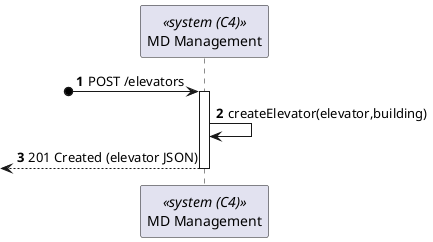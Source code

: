 @startuml process-view
autonumber

participant SYS as "MD Management" <<system (C4)>>


?o-> SYS : POST /elevators
activate SYS

SYS -> SYS : createElevator(elevator,building)
<-- SYS : 201 Created (elevator JSON)
deactivate SYS

@enduml
